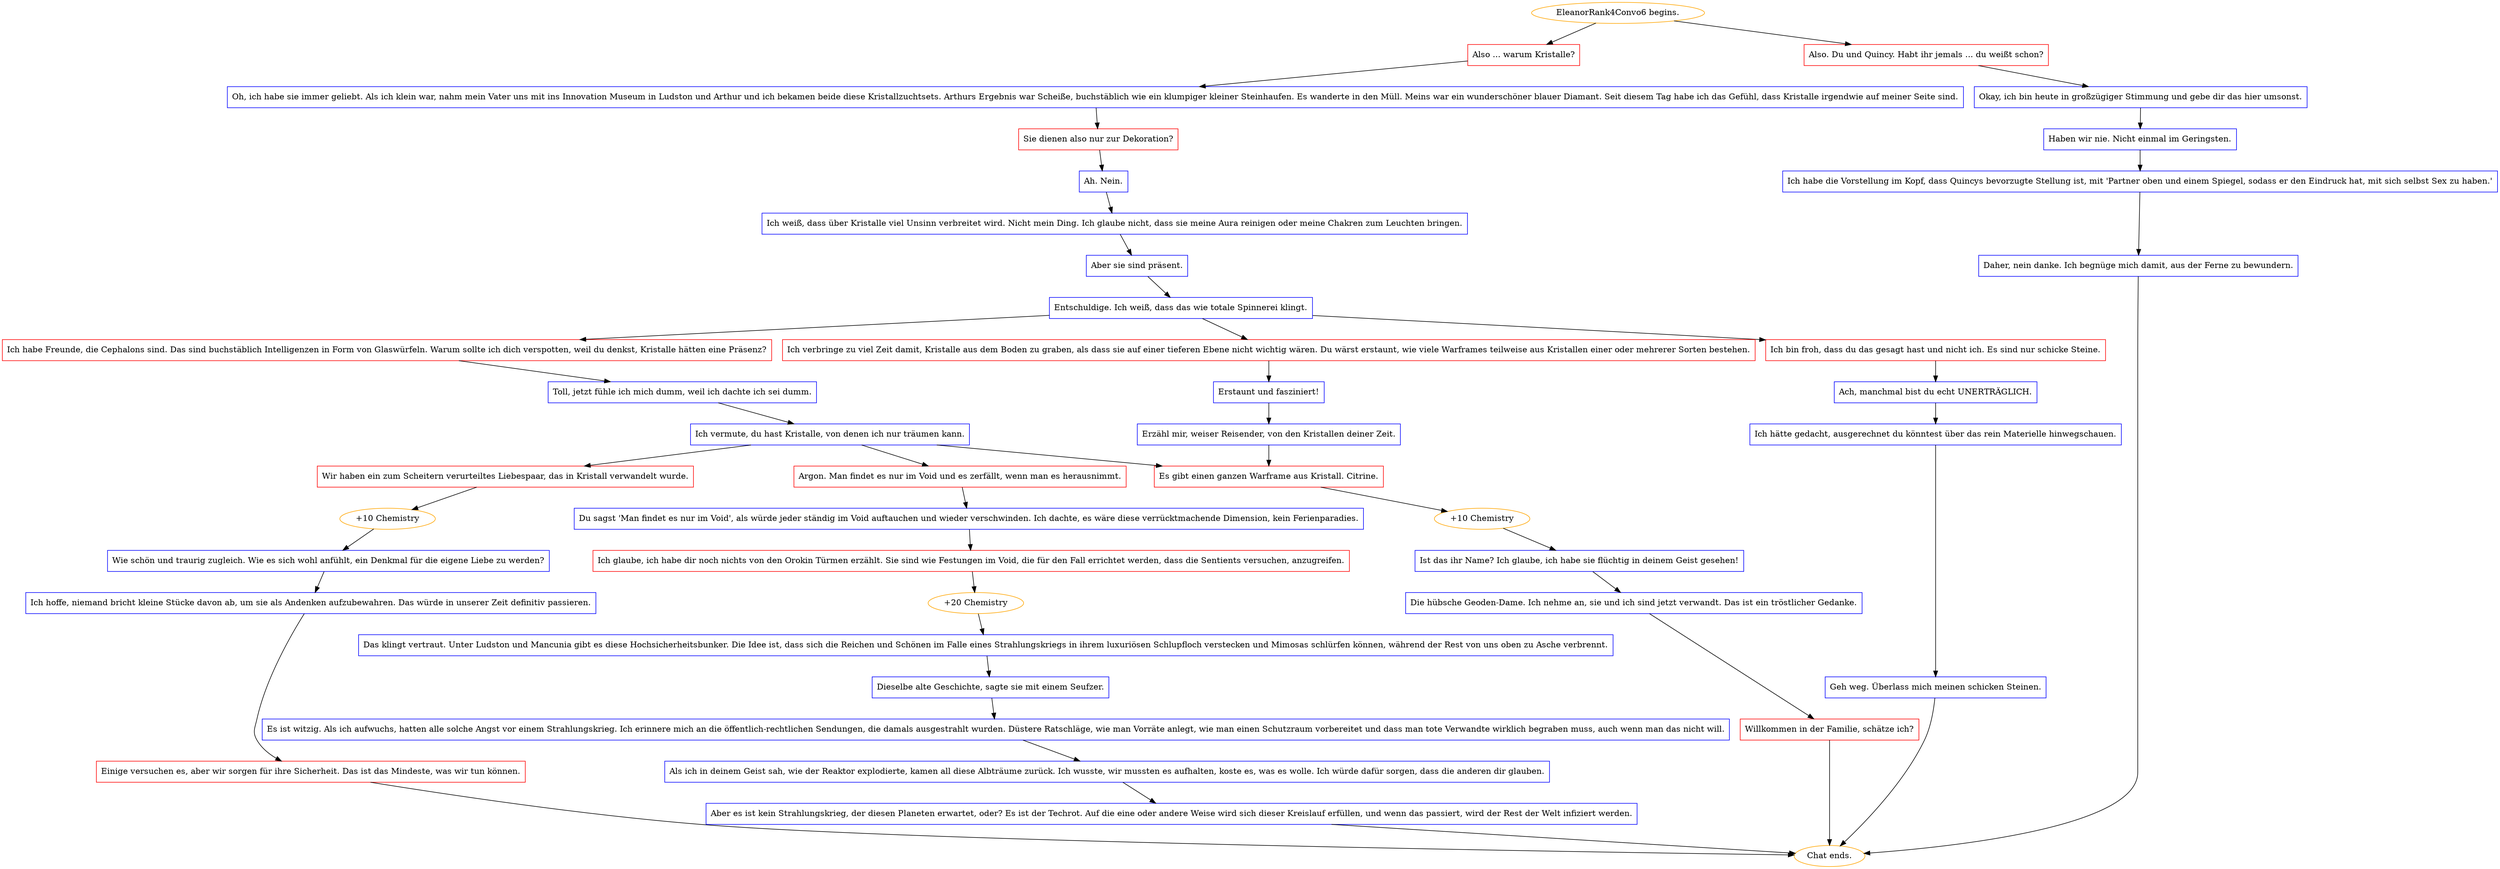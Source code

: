 digraph {
	"EleanorRank4Convo6 begins." [color=orange];
		"EleanorRank4Convo6 begins." -> j1027119005;
		"EleanorRank4Convo6 begins." -> j3718165973;
	j1027119005 [label="Also ... warum Kristalle?",shape=box,color=red];
		j1027119005 -> j2205456702;
	j3718165973 [label="Also. Du und Quincy. Habt ihr jemals ... du weißt schon?",shape=box,color=red];
		j3718165973 -> j3029558579;
	j2205456702 [label="Oh, ich habe sie immer geliebt. Als ich klein war, nahm mein Vater uns mit ins Innovation Museum in Ludston und Arthur und ich bekamen beide diese Kristallzuchtsets. Arthurs Ergebnis war Scheiße, buchstäblich wie ein klumpiger kleiner Steinhaufen. Es wanderte in den Müll. Meins war ein wunderschöner blauer Diamant. Seit diesem Tag habe ich das Gefühl, dass Kristalle irgendwie auf meiner Seite sind.",shape=box,color=blue];
		j2205456702 -> j1733321138;
	j3029558579 [label="Okay, ich bin heute in großzügiger Stimmung und gebe dir das hier umsonst.",shape=box,color=blue];
		j3029558579 -> j524163626;
	j1733321138 [label="Sie dienen also nur zur Dekoration?",shape=box,color=red];
		j1733321138 -> j1573708687;
	j524163626 [label="Haben wir nie. Nicht einmal im Geringsten.",shape=box,color=blue];
		j524163626 -> j598100817;
	j1573708687 [label="Ah. Nein.",shape=box,color=blue];
		j1573708687 -> j6158562;
	j598100817 [label="Ich habe die Vorstellung im Kopf, dass Quincys bevorzugte Stellung ist, mit 'Partner oben und einem Spiegel, sodass er den Eindruck hat, mit sich selbst Sex zu haben.'",shape=box,color=blue];
		j598100817 -> j2420767492;
	j6158562 [label="Ich weiß, dass über Kristalle viel Unsinn verbreitet wird. Nicht mein Ding. Ich glaube nicht, dass sie meine Aura reinigen oder meine Chakren zum Leuchten bringen.",shape=box,color=blue];
		j6158562 -> j2571393234;
	j2420767492 [label="Daher, nein danke. Ich begnüge mich damit, aus der Ferne zu bewundern.",shape=box,color=blue];
		j2420767492 -> "Chat ends.";
	j2571393234 [label="Aber sie sind präsent.",shape=box,color=blue];
		j2571393234 -> j1766632640;
	"Chat ends." [color=orange];
	j1766632640 [label="Entschuldige. Ich weiß, dass das wie totale Spinnerei klingt.",shape=box,color=blue];
		j1766632640 -> j760213629;
		j1766632640 -> j1203451352;
		j1766632640 -> j2911581686;
	j760213629 [label="Ich bin froh, dass du das gesagt hast und nicht ich. Es sind nur schicke Steine.",shape=box,color=red];
		j760213629 -> j857088790;
	j1203451352 [label="Ich habe Freunde, die Cephalons sind. Das sind buchstäblich Intelligenzen in Form von Glaswürfeln. Warum sollte ich dich verspotten, weil du denkst, Kristalle hätten eine Präsenz?",shape=box,color=red];
		j1203451352 -> j2612870984;
	j2911581686 [label="Ich verbringe zu viel Zeit damit, Kristalle aus dem Boden zu graben, als dass sie auf einer tieferen Ebene nicht wichtig wären. Du wärst erstaunt, wie viele Warframes teilweise aus Kristallen einer oder mehrerer Sorten bestehen.",shape=box,color=red];
		j2911581686 -> j1043463317;
	j857088790 [label="Ach, manchmal bist du echt UNERTRÄGLICH.",shape=box,color=blue];
		j857088790 -> j2911633643;
	j2612870984 [label="Toll, jetzt fühle ich mich dumm, weil ich dachte ich sei dumm.",shape=box,color=blue];
		j2612870984 -> j763243316;
	j1043463317 [label="Erstaunt und fasziniert!",shape=box,color=blue];
		j1043463317 -> j4266689809;
	j2911633643 [label="Ich hätte gedacht, ausgerechnet du könntest über das rein Materielle hinwegschauen.",shape=box,color=blue];
		j2911633643 -> j2325294159;
	j763243316 [label="Ich vermute, du hast Kristalle, von denen ich nur träumen kann.",shape=box,color=blue];
		j763243316 -> j1231592532;
		j763243316 -> j466907621;
		j763243316 -> j3640795549;
	j4266689809 [label="Erzähl mir, weiser Reisender, von den Kristallen deiner Zeit.",shape=box,color=blue];
		j4266689809 -> j466907621;
	j2325294159 [label="Geh weg. Überlass mich meinen schicken Steinen.",shape=box,color=blue];
		j2325294159 -> "Chat ends.";
	j1231592532 [label="Argon. Man findet es nur im Void und es zerfällt, wenn man es herausnimmt.",shape=box,color=red];
		j1231592532 -> j250253506;
	j466907621 [label="Es gibt einen ganzen Warframe aus Kristall. Citrine.",shape=box,color=red];
		j466907621 -> j325487889;
	j3640795549 [label="Wir haben ein zum Scheitern verurteiltes Liebespaar, das in Kristall verwandelt wurde.",shape=box,color=red];
		j3640795549 -> j832053123;
	j250253506 [label="Du sagst 'Man findet es nur im Void', als würde jeder ständig im Void auftauchen und wieder verschwinden. Ich dachte, es wäre diese verrücktmachende Dimension, kein Ferienparadies.",shape=box,color=blue];
		j250253506 -> j4050279251;
	j325487889 [label="+10 Chemistry",color=orange];
		j325487889 -> j731336861;
	j832053123 [label="+10 Chemistry",color=orange];
		j832053123 -> j3347245478;
	j4050279251 [label="Ich glaube, ich habe dir noch nichts von den Orokin Türmen erzählt. Sie sind wie Festungen im Void, die für den Fall errichtet werden, dass die Sentients versuchen, anzugreifen.",shape=box,color=red];
		j4050279251 -> j418994327;
	j731336861 [label="Ist das ihr Name? Ich glaube, ich habe sie flüchtig in deinem Geist gesehen!",shape=box,color=blue];
		j731336861 -> j1977401219;
	j3347245478 [label="Wie schön und traurig zugleich. Wie es sich wohl anfühlt, ein Denkmal für die eigene Liebe zu werden?",shape=box,color=blue];
		j3347245478 -> j2027126061;
	j418994327 [label="+20 Chemistry",color=orange];
		j418994327 -> j698908043;
	j1977401219 [label="Die hübsche Geoden-Dame. Ich nehme an, sie und ich sind jetzt verwandt. Das ist ein tröstlicher Gedanke.",shape=box,color=blue];
		j1977401219 -> j111564745;
	j2027126061 [label="Ich hoffe, niemand bricht kleine Stücke davon ab, um sie als Andenken aufzubewahren. Das würde in unserer Zeit definitiv passieren.",shape=box,color=blue];
		j2027126061 -> j763157015;
	j698908043 [label="Das klingt vertraut. Unter Ludston und Mancunia gibt es diese Hochsicherheitsbunker. Die Idee ist, dass sich die Reichen und Schönen im Falle eines Strahlungskriegs in ihrem luxuriösen Schlupfloch verstecken und Mimosas schlürfen können, während der Rest von uns oben zu Asche verbrennt.",shape=box,color=blue];
		j698908043 -> j2044347736;
	j111564745 [label="Willkommen in der Familie, schätze ich?",shape=box,color=red];
		j111564745 -> "Chat ends.";
	j763157015 [label="Einige versuchen es, aber wir sorgen für ihre Sicherheit. Das ist das Mindeste, was wir tun können.",shape=box,color=red];
		j763157015 -> "Chat ends.";
	j2044347736 [label="Dieselbe alte Geschichte, sagte sie mit einem Seufzer.",shape=box,color=blue];
		j2044347736 -> j1179530842;
	j1179530842 [label="Es ist witzig. Als ich aufwuchs, hatten alle solche Angst vor einem Strahlungskrieg. Ich erinnere mich an die öffentlich-rechtlichen Sendungen, die damals ausgestrahlt wurden. Düstere Ratschläge, wie man Vorräte anlegt, wie man einen Schutzraum vorbereitet und dass man tote Verwandte wirklich begraben muss, auch wenn man das nicht will.",shape=box,color=blue];
		j1179530842 -> j1815168156;
	j1815168156 [label="Als ich in deinem Geist sah, wie der Reaktor explodierte, kamen all diese Albträume zurück. Ich wusste, wir mussten es aufhalten, koste es, was es wolle. Ich würde dafür sorgen, dass die anderen dir glauben.",shape=box,color=blue];
		j1815168156 -> j2677498235;
	j2677498235 [label="Aber es ist kein Strahlungskrieg, der diesen Planeten erwartet, oder? Es ist der Techrot. Auf die eine oder andere Weise wird sich dieser Kreislauf erfüllen, und wenn das passiert, wird der Rest der Welt infiziert werden.",shape=box,color=blue];
		j2677498235 -> "Chat ends.";
}
